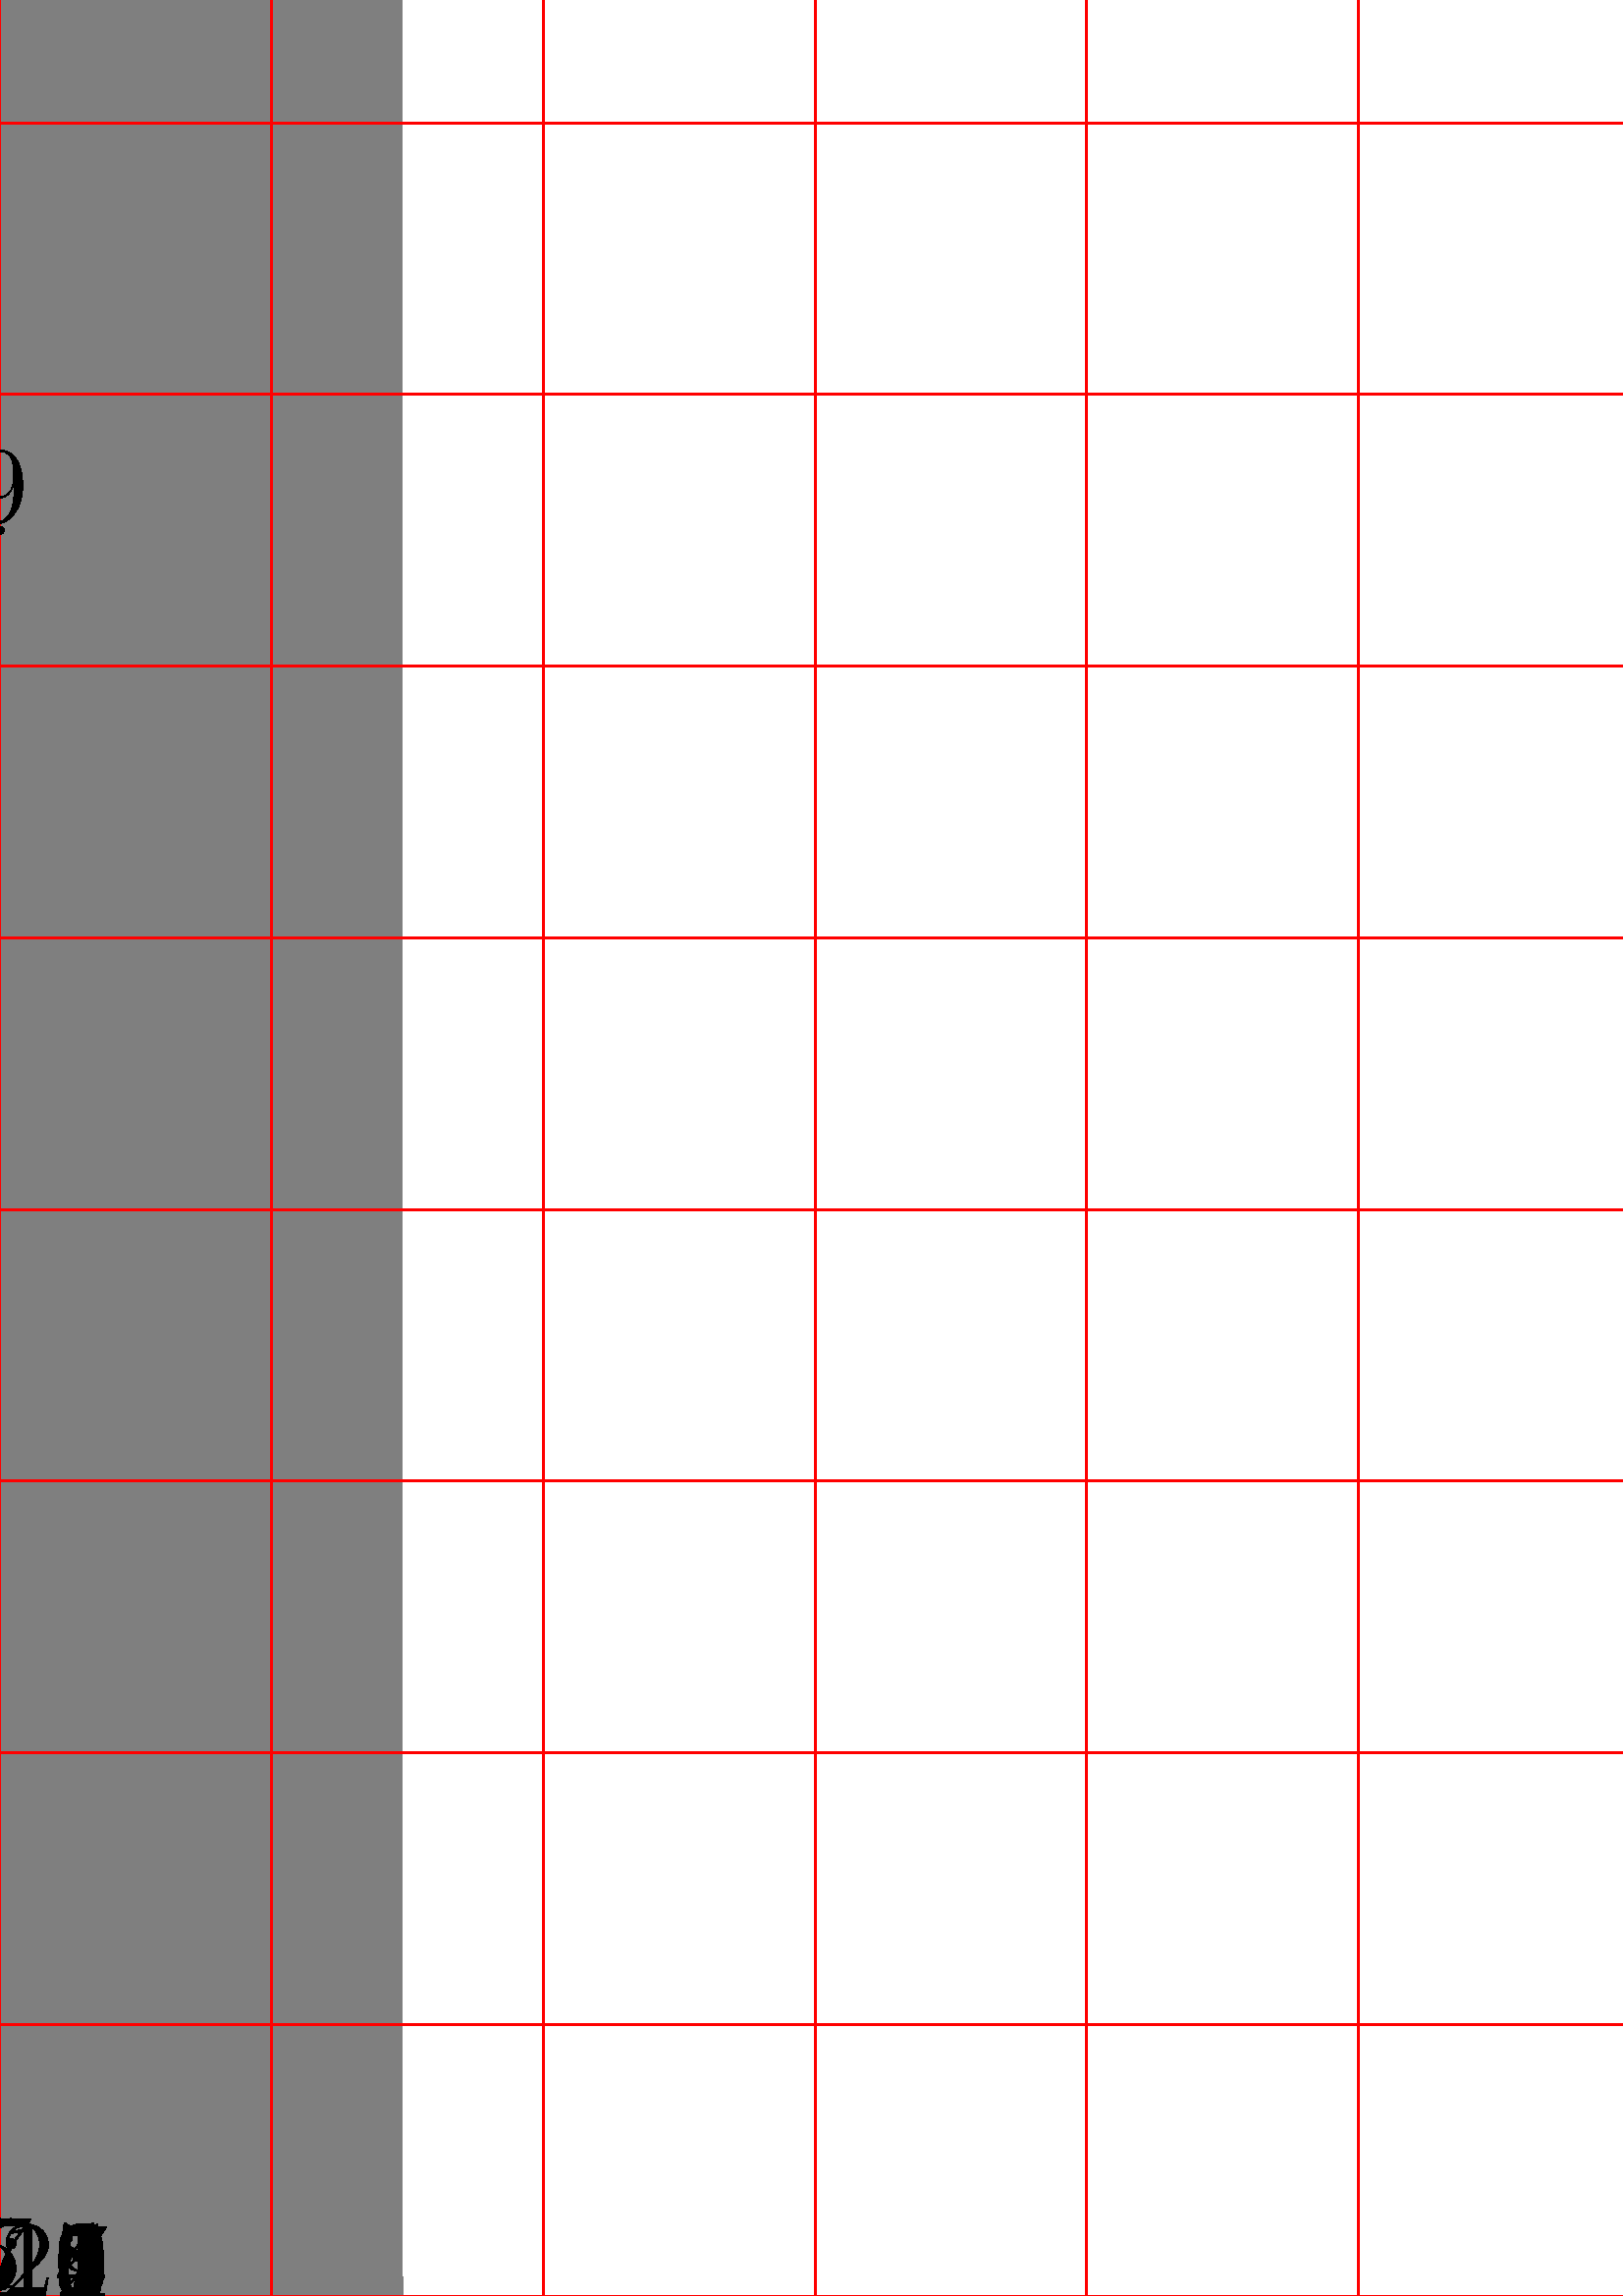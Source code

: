 % ## Documentation

% Franquin notes :
% https://github.com/speculoos/metafont

% Guide
% http://tex.loria.fr/prod-graph/zoonekynd/metapost/metapost.html

% Some pdfs :
% http://antoine-gelgon.fr/MetaPost-Doc/
% http://tex.stackexchange.com/questions/107489/what-is-metapost-metafont-and-how-can-i-get-started-using-it

% Some simples examples to start :
% http://tex.loria.fr/prod-graph/zoonekynd/metapost/metapost.html
% http://www.ursoswald.ch/metapost/tutorial.html

% The Metadin repo:
% https://github.com/osp/osp.foundry.metadin

% Unicode
% https://en.wikipedia.org/wiki/List_of_Unicode_characters#Basic_Latin
% Partly translated in german - unicode tabelle auf deutsch : http://unicode-table.com/de

% Anatomie http://caracteres.typographie.org/description/anatomie.html


% ## Shell commands

% To get the .mp in local:
% curl http://pads.osp.kitchen/p/metafranquin/export/txt > metafranquin.mp && mpost metafranquin.mp

% And in loop:
% for (( ; ; )); do curl http://pads.osp.kitchen/p/metadin/export/txt > metafranquin.mp && mpost metafranquin.mp ; sleep 10; done

% And without stopping on error and doing screenshots!
% for (( ; ; )); do import -window root screen/$(date +%m-%d-%h-%m-%s).png sleep 100; done
% for (( ; ; )); do import -window root screen/$(date +%s).png; sleep 100; done
% And without stopping on error and doing screenshots!

% for (( ; ; )); do curl http://pads.osp.kitchen/p/metafranquin/export/txt > metafranquin.mp && curl http://pads.osp.kitchen/p/metafranquinparam/export/txt > metafranquinparam.mp && mpost -interaction=batchmode -s ' outputformat="svg" '  metafranquin.mp; sleep 10; done

% LETTER=A && mpost -interaction=batchmode  -s ' outputformat="svg" '  UC/$LETTER.mp && inkscape $LETTER*.svg


% ## Fonctions et grille

prologues:=3; % ps output (remove the % if needed)

% le pad des params et des def : http://pads.osp.kitchen/p/metafranquinparam
% input metafranquinparam

% in mazet offline local version
% $ for (( ; ; )); do mpost -interaction=batchmode -s ' outputformat="svg" '  metafranquin-mazet.mp; sleep 10; done


% ## Paramètres

% outputtemplate := "%j%c.svg"; % exporter en svg.
% Mot:='82 78 80';

% Unité
u:=100pt; % taille globale (agissant en parallèle de defaultscale sur les labels de points lisibles)
mux:=u; % à faire varier pour la chasse
muy:=u;

% Variables lettrage au Mazet
def mvariables=
% mwidth = chasse en u, définie comme variable au début de chaque fig (glyphe)
mpenx:=3u; % graisse x
mpeny:=3u; % graisse y
mpenxy=mpenx+mpeny/2; % moyenne xy
mroundoverx=mpenx/2; % débordement pour arrondis x
mroundovery=mpeny/4; % débordement pour arrondis y
mbaseline:=0; % ligne de base
mbaselinepen:=mbaseline+(mpeny/2); % ligne de base du tracé
mbaselineround:=mbaselinepen-mroundovery; % ligne de base avec débordement
% mbaselinegouache = dépassement en-dessous mbaseline pour être gouaché
mcapheight:=21u; % hauteur totale
mcapheightpen:=mcapheight-(mpeny/2); % hauteur du tracé
mcapheightround:=mcapheightpen+mroundovery; % hauteur du tracé avec débordement
% capheighgouache = dépassement au-dessus mcapheight pour être gouaché
mleftside:=0; % bord gauche
mleftsidevertical:=mleftside+1.5mpenx; % bord gauche du tracé vertical
mleftsideround:=mleftsidevertical-mroundoverx; % bord gauche du tracé rond
mrightside:=mwidth; % bord droit
mrightsidevertical:=mrightside-1.5mpenx; % bord droit du tracé vertical
mrightsideround:=mrightsidevertical+mroundoverx; % bord droit du tracé rond
mmiddley:=mcapheight/2; % ligne centre y
% mmiddlex = ligne centre x mais pris en charge par la chasse (mwidth) de chaque caractère
% mupperbowly = ligne centre y de l'arrondi haut
% mlowerbowly = ligne centre y de l'arrondi bas
mbridgex:=mmiddley; % tracé centre x compensé
mpivotx:=mbridgex; % ligne de pivotement de l'attraction x
mpivoty:=mwidth; % ligne de pivotement de l'attraction y
mpivot:=whatever[mpivotx,mpivoty]; % point de mpivot
mfuitex:=2mwidth; % ligne d'attraction x
mfuitey:=mcapheight; % ligne d'attraction y
mfuitepoint:=whatever[mfuitex,mfuitey] % point d'attraction
mfuite:=whatever[mpivot,mfuitepoint] % ligne (axe) d'attraction entre point d'attraction et mpivot

ux:=sasx:=mpenx; % ancien
uy:=sasy:=mpeny; % ancien
sas:=(sasx+sasy)/2; % ancien
bo:=mbaselinepen; % ancien
h:=mcapheight; % ancien
ho:=mcapheightpen; % ancien
barheight:=mmiddley; % ancien
enddef;

% Variations typographiques
% w width chasse
% b boldness graisse
% i incline inclinaison
% c contrast contraste
% p perspective perspective
% r roundness rondeur
% t tension tension
% m middle milieu (en y)
% o openess ouverture
% e ends embouts

val:=.84; % courbes
fleche:=0; % courbes
tens:=.9; % tension

visual:=2; % 0 = sans grille , 1 = avec marges , 2 = avec marge + grille + numéros des points
marg:=0; % marge en x

% Construction Darius
def buildarius=
Baseline:=0; % Ligne de base
CapHeight:=VanishPointMean:=ho; % Hauteur de la lettre
MeanLine:=h/2; % Milieu de la case
Middle:=0cx;
LowerBowl:=CapHeight/4; % Arrondis bas
Pivot:=Middle;
LeftCorner:=-2cx;
RightCorner:=2cx;
Bridge:=sasx/3; % Traverse de la lettre
enddef;

% Caractère
def spchar(expr carac)=
  beginfig(carac)
  mmiddlex:=(mwidth*mux)/2;
    def cx=
        10u+mmiddlex; % multiplicateur de u à définir
    enddef;
    def cy=
        1000; % multiplicateur de u à définir
    enddef;
    pair A,B; % centre vertical pour miroir
    A:=(mmiddlex,0u);
    B:=(mmiddlex,7u);
    pickup pencircle xscaled mpenx yscaled mpeny;
    linejoin:=mitered;
mvariables; % injection de toutes les variables de lettrage
% buildarius; % ancien
enddef;

% Tensions des droites pour les incurver
def crb(suffix i,j,val)=
    if x.i<x.j:
        if y.i<y.j:
            ((x.i-x.j)/(y.i-y.j))*(x.i+x.j)*val,x.j+x.i
        fi
        if y.i>y.j:
            ((x.i-x.j)/(y.i-y.j))*(x.i+x.j)*val,x.j+x.i
        fi
    fi
enddef;

% Grille
def col= % gris de la lettre
    if visual>1:
         withcolor .5white
    else:
    fi
enddef;

def spcharend(suffix n_points)=
pickup pencircle scaled 1;

if visual>=1: % rectangle de bord
    draw (-marg*u,-2*u)--((marg+mwidth)*u,-2*u)--((marg+mwidth)*u,h+u)--(-marg*u,h+u)-- cycle withcolor blue;
    fi
    if visual>1:  
    pickup pencircle scaled 1
      for i=0 upto mwidth: % grille verticale
        draw (i*u,mcapheight)--(i*u,0) withcolor red;
      endfor
      for i=0 upto mcapheight/u: % grille horizontale
        draw (0,i*u)--(mwidth*u,i*u) withcolor red;
      endfor;
    defaultscale :=4; % agit sur la taille des labels de points
    for i=1 upto n_points: % entrée manuelle du nombre de points glyphe par glyphe (à automatiser?)
        dotlabels.top([i]);
    endfor;
fi
endfig
enddef;

def PVisual(suffix visual,i,j,k)= % ancien
  if visual>1:
    withcolor .6white;
  fi
enddef;

% Courbes spirou % ancien
def spirou_soft(suffix i,j) =
  if x.i<x.j:
    cutdraw z.i{val.u,x.j-x.i}
    ... z.j
  fi
  if x.i>x.j:
    cutdraw z.i{val.u,x.i-x.j}
    ... z.j
  fi
enddef;

def spirou_half(suffix i,j,k) =
 inco:=0;
 cutdraw z.i{inco,y.j-y.i}
 ... (val[x.j,x.i],val[y.i,y.j]){z.j-z.i}
 ... z.j{x.k-x.i,inco}
 ... (val[x.j,x.k],val[y.k,y.j]){z.k-z.j}
 ... z.k{inco,y.k-y.j}
    col
enddef;

def spirou_crescent(suffix i,j,k) =
 inco:=0;
 draw z.i{x.j-x.i,inco}
  ... (val[x.i,x.j],val[y.j,y.i]){z.j-z.i}
  ... z.j{inco,y.k-y.i}
  ... (val[x.k,x.j],val[y.j,y.k]){z.k-z.j}
  ... z.k{x.k-x.j,inco}
    col
enddef;

% Pen % ancien
def pen_form(expr type_pen) =
  pickup type_pen scaled sas;
enddef;

% Diagonale % ancien
def diago (suffix i,j,deg)=
    sasxdia=sasx-.8u;
    sasydia=sasy-.8u;
    pickup pensquare xscaled sasxdia yscaled sasydia rotated deg;
    cutdraw z.i--z.j col;
enddef;

def //(suffix i,j,orient) =
if orient=r
.. (.3[x.i,x.j]+.1ux, .3[y.i,y.j]) ..
elseif orient=left
.. (.3[x.i,x.j]-.1ux, .3[y.i,y.j]) ..
fi
enddef;

defaultscale:=.2;


% ## Types de lettres

% Droitues = E, F, H, I, L, T, 
% Pentues = A, K, M, N, V, W, X, Y, Z, 1, 4, 7
% Rondues = B, C, D, J, G, O, P, Q, R, U, 2, 3, 5, 6, 9, 0
% Flexues = S, 8


% ## Droitues

% Lettre E
mwidth:=6;
spchar(69)
x4:=x1:=RightCorner;
y1:=y2:=bo;
x5:=x3:=x2:=LeftCorner;
y4:=y3:=mcapheight;
y6:=y5:=MeanLine + .25ux;
x6:=RightCorner- 0.5ux;
cutdraw z1 -- z2 -- z3 -- z4 col;
cutdraw z5 -- z6 col;
spcharend(6);

% Lettre F
mwidth:=6;
spchar(70)
x4:=x1:=RightCorner;
y1:=bo;
x5:=x3:=x2:=LeftCorner;
y2:=mbaseline;
y4:=y3:=mcapheight;
y6:=y5:=MeanLine + .25ux;
x6:=RightCorner- 0.5ux;
cutdraw z2 -- z3 -- z4 col;
cutdraw z5 -- z6 col;
spcharend(6);

% Lettre H
mwidth:=6;
spchar(72)
x6:=x4:=x1:=RightCorner;
y2:=y1:=mbaseline;
x5:=x3:=x2:=LeftCorner;
y4:=y3:=h;
y6:=y5:=MeanLine - 1ux;
cutdraw z2 -- z3 col; 
cutdraw  z1 -- z4 col;
cutdraw z5 -- z6 col;
spcharend(6);

% Lettre I
mwidth:=3;
spchar(73)
x2:=x1:=Middle;
y2:=h;
y3:=mbaseline;
cutdraw z1 -- z2 col; 
spcharend(6);

% Lettre L
mwidth:=5;
spchar(76)
x4:=x1:=RightCorner - .5ux;
y1:=bo;
x5:=x3:=x2:=LeftCorner;
y2:=bo;
y4:=y3:=h;
cutdraw z1 -- z2 -- z3  col;
spcharend(6);

% Lettre T
mwidth:=5;
spchar(84)
x2:=x1:=Middle;
y1:=mbaseline;
y3:=y4:=y2:=ho;
x3:=LeftCorner - .5ux;
x4:=RightCorner + .5ux;
cutdraw z1 -- z2 col; 
cutdraw z3 -- z4 col;
spcharend(4);


% Pentues

% Lettre A
mwidth:=7;
spchar(65)
x1=LeftCorner - .5ux; 
y1=mbaseline;
x2=Middle - Bridge; 
y3=y2=mcapheight;
x3=Middle;
%y5=y4=MeanLine - 1.75ux;
x5=.3[x1,x2];
y4=y5=.3[y1,y2];
x4=0.3[x1,x2]+(Middle-x5)*2;
%x5=2cx;
path dleft,dright;
dleft=z1...{crb(1,2,tens)}z2--z3;
dright=dleft reflectedabout(A,B);
cutdraw dleft col;
cutdraw dright col;
cutdraw z4--z5 col;
gouache(1, 154, refl);
gouache(3, 0, sup);
spcharend(5);

% Lettre M
mwidth:=7;
spchar(77)
x2=x1=LeftCorner - .4ux; 
x3=x2 + Bridge;
x4=Middle;
x5=x6 - Bridge;
x7=x6=RightCorner + .4ux;
y7=y1=0;
y6=y5=y3=y2=ho;
y4=MeanLine - 1.30ux;
cutdraw z1--z2--z3--z4--z5--z6--z7 col;
gouache(2,0,sup);
gouache(6,0,sup);
gouache(1,0);
gouache(7,0);
spcharend(7);

% Lettre V
mwidth:=7;
spchar(86)
x1=LeftCorner - .5ux; 
y1=h;
x2=Middle - Bridge; 
y3=y2=bo;
x3=Middle;
path dleft,dright;
dleft=z1--z2--z3;
dright=dleft reflectedabout(A,B);
cutdraw dleft col;
cutdraw dright col;
spcharend(5);

% Anciens dessins

% Lettre D
mwidth:=6;
spchar(68)
x2=x1=-2cx; y5=y1=bo;
y3=y2=ho;
x5=x3=0cx;
x4=2.25cx; y4=barheight;
spirou_crescent(3,4,5);
cutdraw z5--z1--z2--z3 col;
spcharend(5);

% Lettre N
mwidth:=6;
spchar(78)
x2=x1=-2cx; y4=y5=y1=0cy;
x3=x2+0.1ux;
x4=x5-0.1ux;
y3=y6=y2=7cy;
x6=x5=2cx;
linejoin:=beveled;
cutdraw z1--z2 col;
cutdraw z5--z6 col;
diago(3,4,45);
gouache(1,0);
gouache(6,0);
gouache(2,8,doubl);
gouache(5,8,doubl);
spcharend(6);

% Lettre R
mwidth:=6;
spchar(82)
x6=x2=x1=-2cx; y1=0cy;
y3=y2=ho;
x5=x3=0cx; y6=y5=barheight-0.5cy;
x4=2.25cx; y4=y5+((ho-y5)/2);
x7=2.5cx; y7=.2cy;
spirou_crescent(3,4,5);
cutdraw z1--z2--z3 col;
cutdraw z5--z6 col;
cutdraw z5--z7 col;
gouache(1,0);
gouache(7,35);
spcharend(7);

% Lettre N
mwidth:=6;
spchar(78)
x2=x1=-2cx; 
x3=-1.75cx;
x4=1.75cx;
x5=x6=2cx;
y1=0;
y4=y5=bo;
y6=h;
y3=y2=ho;
y4=1.5cy;
cutdraw z1 //(1,2,r) z2 -- z3 //(3,4,r) z4 -- z5 //(5,6,left) z6 col;
%gouache(2,0,sup);
%gouache(6,0,sup);
%gouache(1,0);
%gouache(7,0);
spcharend(6);

% Lettre K
mwidth:=5;
spchar(75)
x2=x1=-1.5cx; y1=0cy;
y2=h;
y4=h-0.30cy;
x5=-0.75cx;
y5=barheight+0cy;
x4=2cx; y4=y5+((ho-y5)/2);
x7=2.25cx; y7=.2cy;
cutdraw z1--z2 col;
cutdraw z4--z5--z7 col;
%gouache(4,165);
%gouache(7,35);
spcharend(7);

% Lettre B
mwidth:=18;
spchar(66)
x6=x2=x1=-2.5cx; y8=y1=bo;
y3=y2=ho;
x8=x3=.8cx; y6=y5=barheight -0cy;
x5=0.5cx;
x4=2.25cx;
x7=2.40cx; 
y4=y5+((ho-y5)/2);
y7=(y5-y8)/2+bo;
spirou_crescent(3,4,5);
spirou_crescent(5,7,8);
cutdraw z8--z1--z2--z3 col;
cutdraw z5--z6 col;
spcharend(8);

% Lettre C
mwidth:=6;
spchar(67)
    x5=x1=2cx; y1=5cy;
    y3=barheight;
    x4=x2=0cx; y2=ho;
    x3=-2cx;
    y4=bo; y5=2cy;    
    spirou_half(1,2,3);
    spirou_half(3,4,5);
    gouache(1,0);
    gouache(5,0);
spcharend(5);

% Lettre Z
mwidth:=6;
spchar(90)
x1=-2cx;
y2=y1=ho;
x6=x3=x2=2cx;
y3=y2-0.5cy
y6=y5=bo; x5=x4=-2cx;
y4=bo+0.5cy;
cutdraw z1--z2--z3--z4--z5--z6 col;
%gouache(1,0);
%gouache(7,0);
spcharend(6);

% Lettre H
mwidth:=5;
spchar(900)
x5=x2=x1=-2cx;
x6=x4=x3=2cx;
y3=y1=b; y4=y2=h;
y6=y5=barheight;
cutdraw z1--z2 col;
cutdraw z3--z4 col;
cutdraw z5--z6 col;
gouache(1,0);
gouache(2,0);
gouache(3,0);
gouache(4,0);
spcharend(6);

% Lettre X
mwidth:=5;
spchar(88)
x4=x1=-2.5cx; y4=y2=b;
x3=x2=2.5cx; y3=y1=h;
cutdraw z1--z2 col;
cutdraw z3--z4 col;
gouache(1,28);
gouache(2,28);
gouache(3,145);
gouache(4,145);
spcharend(4);

% Lettre R bis
mwidth:=6;
spchar(162)
mcapheight:=VanishPointMean:=ho;
MeanLine:=mcapheight/3; % a faire varier
mbaseline:=0;
LeftFoot:=-2cx;% a faire varier
RightFoot:=2cx;% a faire varier
Middle:=0cx;% a faire varier
VanishPoint:=RightFoot*2;% a faire varier
Pivot:=(Middle-LeftFoot)/2;
x1:=x2:=x6:=x10:=LeftFoot;
y3:=y2:=mcapheight;
y1:=y7:=mbaseline;
x3:=x5:=Middle;
y8:=mcapheight/1.5; % a faire varier entre MeanLine et mcapheight ou mcapheight avec un diviseur
x8:=x11:=VanishPoint/2;
y9:=MeanLine;
x9:=Pivot;
z6:=whatever [z9,z8];
z5=whatever [z9,z8];
z5=whatever [Middle];
y10:=y2-((y2-y6)/2);
x4:=x7:=RightFoot;
y11:=mcapheight-((mcapheight-y8)/2);
z4:=whatever [z11,z10];
cutdraw z1 -- z2 .. z3{dir(angle(z3-z2))} ..tension 1.2.. z4 ..tension 1.2.. {dir(angle(z9-z8))}z5 .. z6 col;
cutdraw z5--z7 col;
spcharend(6);

% Lettre R autre
mwidth:=6;
spchar(160)
plafond:=fuitebureau:=ho;
bureau:=plafond/3; % a faire varier
sol:=0;
mur:=-2cx;% a faire varier
balcon:=2cx;% a faire varier
fenetre:=-1.8cx;% a faire varier
fuite:=balcon*2;% a faire varier
stylo:=(fenetre-mur)/2;
x1:=x2:=x6:=x10:=mur;
y3:=y2:=plafond;
y1:=y7:=sol;
x3:=x5:=fenetre;
y8:=plafond/1.5; % a faire varier entre bureau et plafond ou plafond avec un diviseur
x8:=x11:=fuite/2;
y9:=bureau;
x9:=stylo;
z6:=whatever [z1,z2];
z6:=whatever [z9,z8];
z5:=whatever [z9,z8];
z5:=whatever [fenetre];
y10:=y2-((y2-y6)/2);
x4:=x7:=balcon;
y11:=plafond-((plafond-y8)/2);
z4:=whatever [z11,z10];
cutdraw z1 -- z2 .. z3{dir(angle(z3-z2))} ..tension 1.2.. z4 ..tension 1.2.. {dir(angle(z9-z8))}z5 .. z6 col;
cutdraw z5--z7 col;
spcharend(29);

% Lettre O
mwidth:=6;
spchar(79)
x1:=x3:=Middle;
x2:=LeftFoot;
x4:=RightFoot;
y1:=mbaseline;
y3:=mcapheight;
y2:=y4:=MeanLine;
cutdraw z1 .. z2 .. z3 .. z4 .. cycle col;
spcharend(6);

% Lettre test 
mwidth:=6;
spchar(666)
x1:=1cx;
y1:=0cy;
x2:=1cx;
y2:=21cy;
x3:=-3cx;
y3:=0cy;
cutdraw z1 -- z2 -- z3 col;
spcharend(3)

mwidth:=6;
  beginfig(667)
  mmiddlex:=(mwidth*u)/2;
  pickup pencircle xscaled mpenx yscaled mpeny;
  linejoin:=mitered;
mvariables; % injection de toutes les variables de lettrage
x1:=1mux;
y1:=0muy;
x2:=1mux;
y2:=21muy;
x3:=-3mux;
y3:=0muy;
cutdraw z1 -- z2 -- z3 col;
spcharend(3)

% Lettre 0 version 2
mwidth:=6;
spchar(790)
z8:=(0,3u); 
z9:=(mwidth,18u);
mfuite:=[z8,z9];
x1:=x3:=mmiddlex;
y1:=mbaselineround;
y3:=mcapheightround;
z2:=whatever [letfsideround,mfuite]; %(3u,6u);
z4:=whatever [mrightsideround,mfuite]; %(15u,15u);%;
cutdraw mfuite; %(0,3u)--(mwidth,18u);
cutdraw z1{dir(angle(z2-z4))} .. {dir(angle(90))}z2{dir(angle(90))} .. {dir(angle(z4-z2))}z3{dir(angle(z4-z2))} .. {dir(angle(-90))}z4{dir(angle(-90))} .. {dir(angle(z2-z4))}cycle col;
spcharend(4);

end
